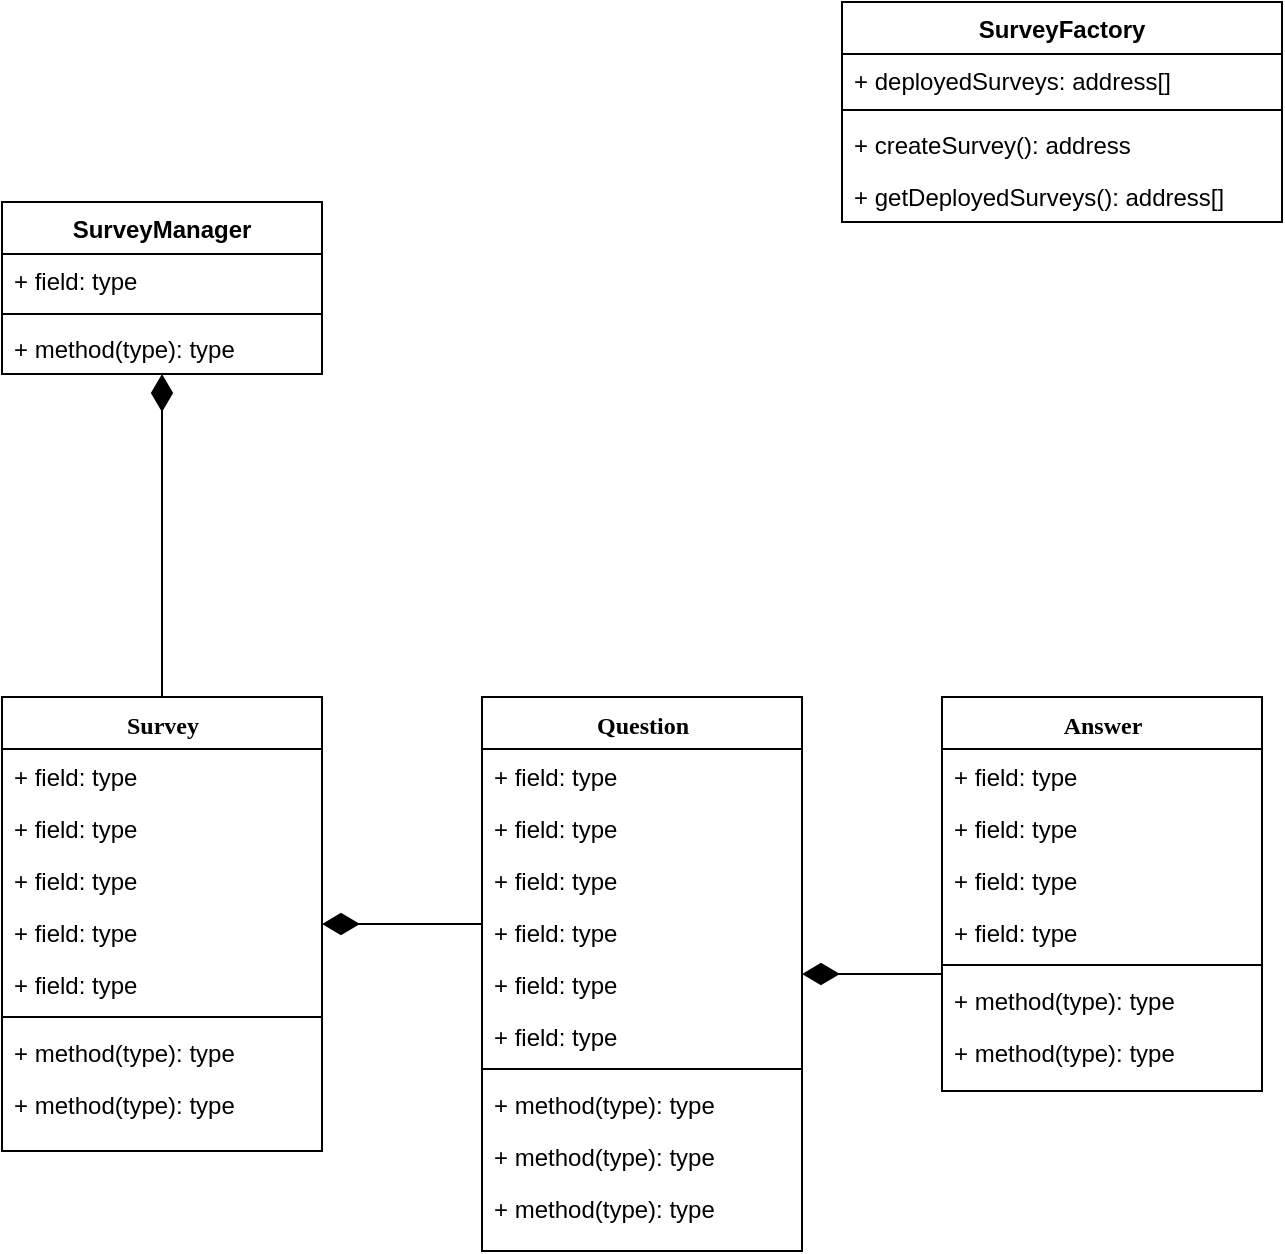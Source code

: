<mxfile version="12.0.2" type="github" pages="1"><diagram id="fcifJbtDP7QPYl9Z5_X_" name="Page-1"><mxGraphModel dx="1213" dy="834" grid="1" gridSize="10" guides="1" tooltips="1" connect="1" arrows="1" fold="1" page="1" pageScale="1" pageWidth="850" pageHeight="1100" math="0" shadow="0"><root><mxCell id="0"/><mxCell id="1" parent="0"/><mxCell id="XaAqY8g9s356NiVA7sZ3-1" style="edgeStyle=orthogonalEdgeStyle;rounded=0;orthogonalLoop=1;jettySize=auto;html=1;exitX=0.5;exitY=0;exitDx=0;exitDy=0;startArrow=none;startFill=0;startSize=16;endArrow=diamondThin;endFill=1;endSize=16;" parent="1" source="XaAqY8g9s356NiVA7sZ3-2" target="XaAqY8g9s356NiVA7sZ3-32" edge="1"><mxGeometry relative="1" as="geometry"/></mxCell><mxCell id="XaAqY8g9s356NiVA7sZ3-2" value="Survey" style="swimlane;html=1;fontStyle=1;align=center;verticalAlign=top;childLayout=stackLayout;horizontal=1;startSize=26;horizontalStack=0;resizeParent=1;resizeLast=0;collapsible=1;marginBottom=0;swimlaneFillColor=#ffffff;rounded=0;shadow=0;comic=0;labelBackgroundColor=none;strokeColor=#000000;strokeWidth=1;fillColor=none;fontFamily=Verdana;fontSize=12;fontColor=#000000;" parent="1" vertex="1"><mxGeometry x="160" y="467.5" width="160" height="227" as="geometry"/></mxCell><mxCell id="XaAqY8g9s356NiVA7sZ3-3" value="+ field: type" style="text;html=1;strokeColor=none;fillColor=none;align=left;verticalAlign=top;spacingLeft=4;spacingRight=4;whiteSpace=wrap;overflow=hidden;rotatable=0;points=[[0,0.5],[1,0.5]];portConstraint=eastwest;" parent="XaAqY8g9s356NiVA7sZ3-2" vertex="1"><mxGeometry y="26" width="160" height="26" as="geometry"/></mxCell><mxCell id="XaAqY8g9s356NiVA7sZ3-4" value="+ field: type" style="text;html=1;strokeColor=none;fillColor=none;align=left;verticalAlign=top;spacingLeft=4;spacingRight=4;whiteSpace=wrap;overflow=hidden;rotatable=0;points=[[0,0.5],[1,0.5]];portConstraint=eastwest;" parent="XaAqY8g9s356NiVA7sZ3-2" vertex="1"><mxGeometry y="52" width="160" height="26" as="geometry"/></mxCell><mxCell id="XaAqY8g9s356NiVA7sZ3-5" value="+ field: type" style="text;html=1;strokeColor=none;fillColor=none;align=left;verticalAlign=top;spacingLeft=4;spacingRight=4;whiteSpace=wrap;overflow=hidden;rotatable=0;points=[[0,0.5],[1,0.5]];portConstraint=eastwest;" parent="XaAqY8g9s356NiVA7sZ3-2" vertex="1"><mxGeometry y="78" width="160" height="26" as="geometry"/></mxCell><mxCell id="XaAqY8g9s356NiVA7sZ3-6" value="+ field: type" style="text;html=1;strokeColor=none;fillColor=none;align=left;verticalAlign=top;spacingLeft=4;spacingRight=4;whiteSpace=wrap;overflow=hidden;rotatable=0;points=[[0,0.5],[1,0.5]];portConstraint=eastwest;" parent="XaAqY8g9s356NiVA7sZ3-2" vertex="1"><mxGeometry y="104" width="160" height="26" as="geometry"/></mxCell><mxCell id="XaAqY8g9s356NiVA7sZ3-7" value="+ field: type" style="text;html=1;strokeColor=none;fillColor=none;align=left;verticalAlign=top;spacingLeft=4;spacingRight=4;whiteSpace=wrap;overflow=hidden;rotatable=0;points=[[0,0.5],[1,0.5]];portConstraint=eastwest;" parent="XaAqY8g9s356NiVA7sZ3-2" vertex="1"><mxGeometry y="130" width="160" height="26" as="geometry"/></mxCell><mxCell id="XaAqY8g9s356NiVA7sZ3-8" value="" style="line;html=1;strokeWidth=1;fillColor=none;align=left;verticalAlign=middle;spacingTop=-1;spacingLeft=3;spacingRight=3;rotatable=0;labelPosition=right;points=[];portConstraint=eastwest;" parent="XaAqY8g9s356NiVA7sZ3-2" vertex="1"><mxGeometry y="156" width="160" height="8" as="geometry"/></mxCell><mxCell id="XaAqY8g9s356NiVA7sZ3-9" value="+ method(type): type" style="text;html=1;strokeColor=none;fillColor=none;align=left;verticalAlign=top;spacingLeft=4;spacingRight=4;whiteSpace=wrap;overflow=hidden;rotatable=0;points=[[0,0.5],[1,0.5]];portConstraint=eastwest;" parent="XaAqY8g9s356NiVA7sZ3-2" vertex="1"><mxGeometry y="164" width="160" height="26" as="geometry"/></mxCell><mxCell id="XaAqY8g9s356NiVA7sZ3-10" value="+ method(type): type" style="text;html=1;strokeColor=none;fillColor=none;align=left;verticalAlign=top;spacingLeft=4;spacingRight=4;whiteSpace=wrap;overflow=hidden;rotatable=0;points=[[0,0.5],[1,0.5]];portConstraint=eastwest;" parent="XaAqY8g9s356NiVA7sZ3-2" vertex="1"><mxGeometry y="190" width="160" height="26" as="geometry"/></mxCell><mxCell id="XaAqY8g9s356NiVA7sZ3-11" style="edgeStyle=elbowEdgeStyle;html=1;labelBackgroundColor=none;startFill=1;startSize=16;endArrow=none;endFill=0;endSize=16;fontFamily=Verdana;fontSize=12;elbow=vertical;startArrow=diamondThin;" parent="1" source="XaAqY8g9s356NiVA7sZ3-12" target="XaAqY8g9s356NiVA7sZ3-23" edge="1"><mxGeometry relative="1" as="geometry"><Array as="points"><mxPoint x="760" y="584.5"/></Array></mxGeometry></mxCell><mxCell id="XaAqY8g9s356NiVA7sZ3-12" value="Question" style="swimlane;html=1;fontStyle=1;align=center;verticalAlign=top;childLayout=stackLayout;horizontal=1;startSize=26;horizontalStack=0;resizeParent=1;resizeLast=0;collapsible=1;marginBottom=0;swimlaneFillColor=#ffffff;rounded=0;shadow=0;comic=0;labelBackgroundColor=none;strokeColor=#000000;strokeWidth=1;fillColor=none;fontFamily=Verdana;fontSize=12;fontColor=#000000;" parent="1" vertex="1"><mxGeometry x="400" y="467.5" width="160" height="277" as="geometry"/></mxCell><mxCell id="XaAqY8g9s356NiVA7sZ3-13" value="+ field: type" style="text;html=1;strokeColor=none;fillColor=none;align=left;verticalAlign=top;spacingLeft=4;spacingRight=4;whiteSpace=wrap;overflow=hidden;rotatable=0;points=[[0,0.5],[1,0.5]];portConstraint=eastwest;" parent="XaAqY8g9s356NiVA7sZ3-12" vertex="1"><mxGeometry y="26" width="160" height="26" as="geometry"/></mxCell><mxCell id="XaAqY8g9s356NiVA7sZ3-14" value="+ field: type" style="text;html=1;strokeColor=none;fillColor=none;align=left;verticalAlign=top;spacingLeft=4;spacingRight=4;whiteSpace=wrap;overflow=hidden;rotatable=0;points=[[0,0.5],[1,0.5]];portConstraint=eastwest;" parent="XaAqY8g9s356NiVA7sZ3-12" vertex="1"><mxGeometry y="52" width="160" height="26" as="geometry"/></mxCell><mxCell id="XaAqY8g9s356NiVA7sZ3-15" value="+ field: type" style="text;html=1;strokeColor=none;fillColor=none;align=left;verticalAlign=top;spacingLeft=4;spacingRight=4;whiteSpace=wrap;overflow=hidden;rotatable=0;points=[[0,0.5],[1,0.5]];portConstraint=eastwest;" parent="XaAqY8g9s356NiVA7sZ3-12" vertex="1"><mxGeometry y="78" width="160" height="26" as="geometry"/></mxCell><mxCell id="XaAqY8g9s356NiVA7sZ3-16" value="+ field: type" style="text;html=1;strokeColor=none;fillColor=none;align=left;verticalAlign=top;spacingLeft=4;spacingRight=4;whiteSpace=wrap;overflow=hidden;rotatable=0;points=[[0,0.5],[1,0.5]];portConstraint=eastwest;" parent="XaAqY8g9s356NiVA7sZ3-12" vertex="1"><mxGeometry y="104" width="160" height="26" as="geometry"/></mxCell><mxCell id="XaAqY8g9s356NiVA7sZ3-17" value="+ field: type" style="text;html=1;strokeColor=none;fillColor=none;align=left;verticalAlign=top;spacingLeft=4;spacingRight=4;whiteSpace=wrap;overflow=hidden;rotatable=0;points=[[0,0.5],[1,0.5]];portConstraint=eastwest;" parent="XaAqY8g9s356NiVA7sZ3-12" vertex="1"><mxGeometry y="130" width="160" height="26" as="geometry"/></mxCell><mxCell id="XaAqY8g9s356NiVA7sZ3-18" value="+ field: type" style="text;html=1;strokeColor=none;fillColor=none;align=left;verticalAlign=top;spacingLeft=4;spacingRight=4;whiteSpace=wrap;overflow=hidden;rotatable=0;points=[[0,0.5],[1,0.5]];portConstraint=eastwest;" parent="XaAqY8g9s356NiVA7sZ3-12" vertex="1"><mxGeometry y="156" width="160" height="26" as="geometry"/></mxCell><mxCell id="XaAqY8g9s356NiVA7sZ3-19" value="" style="line;html=1;strokeWidth=1;fillColor=none;align=left;verticalAlign=middle;spacingTop=-1;spacingLeft=3;spacingRight=3;rotatable=0;labelPosition=right;points=[];portConstraint=eastwest;" parent="XaAqY8g9s356NiVA7sZ3-12" vertex="1"><mxGeometry y="182" width="160" height="8" as="geometry"/></mxCell><mxCell id="XaAqY8g9s356NiVA7sZ3-20" value="+ method(type): type" style="text;html=1;strokeColor=none;fillColor=none;align=left;verticalAlign=top;spacingLeft=4;spacingRight=4;whiteSpace=wrap;overflow=hidden;rotatable=0;points=[[0,0.5],[1,0.5]];portConstraint=eastwest;" parent="XaAqY8g9s356NiVA7sZ3-12" vertex="1"><mxGeometry y="190" width="160" height="26" as="geometry"/></mxCell><mxCell id="XaAqY8g9s356NiVA7sZ3-21" value="+ method(type): type" style="text;html=1;strokeColor=none;fillColor=none;align=left;verticalAlign=top;spacingLeft=4;spacingRight=4;whiteSpace=wrap;overflow=hidden;rotatable=0;points=[[0,0.5],[1,0.5]];portConstraint=eastwest;" parent="XaAqY8g9s356NiVA7sZ3-12" vertex="1"><mxGeometry y="216" width="160" height="26" as="geometry"/></mxCell><mxCell id="XaAqY8g9s356NiVA7sZ3-22" value="+ method(type): type" style="text;html=1;strokeColor=none;fillColor=none;align=left;verticalAlign=top;spacingLeft=4;spacingRight=4;whiteSpace=wrap;overflow=hidden;rotatable=0;points=[[0,0.5],[1,0.5]];portConstraint=eastwest;" parent="XaAqY8g9s356NiVA7sZ3-12" vertex="1"><mxGeometry y="242" width="160" height="26" as="geometry"/></mxCell><mxCell id="XaAqY8g9s356NiVA7sZ3-23" value="Answer" style="swimlane;html=1;fontStyle=1;align=center;verticalAlign=top;childLayout=stackLayout;horizontal=1;startSize=26;horizontalStack=0;resizeParent=1;resizeLast=0;collapsible=1;marginBottom=0;swimlaneFillColor=#ffffff;rounded=0;shadow=0;comic=0;labelBackgroundColor=none;strokeColor=#000000;strokeWidth=1;fillColor=none;fontFamily=Verdana;fontSize=12;fontColor=#000000;" parent="1" vertex="1"><mxGeometry x="630" y="467.5" width="160" height="197" as="geometry"/></mxCell><mxCell id="XaAqY8g9s356NiVA7sZ3-24" value="+ field: type" style="text;html=1;strokeColor=none;fillColor=none;align=left;verticalAlign=top;spacingLeft=4;spacingRight=4;whiteSpace=wrap;overflow=hidden;rotatable=0;points=[[0,0.5],[1,0.5]];portConstraint=eastwest;" parent="XaAqY8g9s356NiVA7sZ3-23" vertex="1"><mxGeometry y="26" width="160" height="26" as="geometry"/></mxCell><mxCell id="XaAqY8g9s356NiVA7sZ3-25" value="+ field: type" style="text;html=1;strokeColor=none;fillColor=none;align=left;verticalAlign=top;spacingLeft=4;spacingRight=4;whiteSpace=wrap;overflow=hidden;rotatable=0;points=[[0,0.5],[1,0.5]];portConstraint=eastwest;" parent="XaAqY8g9s356NiVA7sZ3-23" vertex="1"><mxGeometry y="52" width="160" height="26" as="geometry"/></mxCell><mxCell id="XaAqY8g9s356NiVA7sZ3-26" value="+ field: type" style="text;html=1;strokeColor=none;fillColor=none;align=left;verticalAlign=top;spacingLeft=4;spacingRight=4;whiteSpace=wrap;overflow=hidden;rotatable=0;points=[[0,0.5],[1,0.5]];portConstraint=eastwest;" parent="XaAqY8g9s356NiVA7sZ3-23" vertex="1"><mxGeometry y="78" width="160" height="26" as="geometry"/></mxCell><mxCell id="XaAqY8g9s356NiVA7sZ3-27" value="+ field: type" style="text;html=1;strokeColor=none;fillColor=none;align=left;verticalAlign=top;spacingLeft=4;spacingRight=4;whiteSpace=wrap;overflow=hidden;rotatable=0;points=[[0,0.5],[1,0.5]];portConstraint=eastwest;" parent="XaAqY8g9s356NiVA7sZ3-23" vertex="1"><mxGeometry y="104" width="160" height="26" as="geometry"/></mxCell><mxCell id="XaAqY8g9s356NiVA7sZ3-28" value="" style="line;html=1;strokeWidth=1;fillColor=none;align=left;verticalAlign=middle;spacingTop=-1;spacingLeft=3;spacingRight=3;rotatable=0;labelPosition=right;points=[];portConstraint=eastwest;" parent="XaAqY8g9s356NiVA7sZ3-23" vertex="1"><mxGeometry y="130" width="160" height="8" as="geometry"/></mxCell><mxCell id="XaAqY8g9s356NiVA7sZ3-29" value="+ method(type): type" style="text;html=1;strokeColor=none;fillColor=none;align=left;verticalAlign=top;spacingLeft=4;spacingRight=4;whiteSpace=wrap;overflow=hidden;rotatable=0;points=[[0,0.5],[1,0.5]];portConstraint=eastwest;" parent="XaAqY8g9s356NiVA7sZ3-23" vertex="1"><mxGeometry y="138" width="160" height="26" as="geometry"/></mxCell><mxCell id="XaAqY8g9s356NiVA7sZ3-30" value="+ method(type): type" style="text;html=1;strokeColor=none;fillColor=none;align=left;verticalAlign=top;spacingLeft=4;spacingRight=4;whiteSpace=wrap;overflow=hidden;rotatable=0;points=[[0,0.5],[1,0.5]];portConstraint=eastwest;" parent="XaAqY8g9s356NiVA7sZ3-23" vertex="1"><mxGeometry y="164" width="160" height="26" as="geometry"/></mxCell><mxCell id="XaAqY8g9s356NiVA7sZ3-31" value="" style="edgeStyle=elbowEdgeStyle;html=1;labelBackgroundColor=none;startFill=1;startSize=16;endArrow=none;endFill=0;endSize=16;fontFamily=Verdana;fontSize=12;elbow=vertical;startArrow=diamondThin;" parent="1" source="XaAqY8g9s356NiVA7sZ3-2" target="XaAqY8g9s356NiVA7sZ3-12" edge="1"><mxGeometry x="0.778" y="7" relative="1" as="geometry"><mxPoint x="320" y="644.382" as="sourcePoint"/><Array as="points"><mxPoint x="450" y="584.5"/></Array><mxPoint as="offset"/></mxGeometry></mxCell><mxCell id="XaAqY8g9s356NiVA7sZ3-32" value="SurveyManager" style="swimlane;fontStyle=1;align=center;verticalAlign=top;childLayout=stackLayout;horizontal=1;startSize=26;horizontalStack=0;resizeParent=1;resizeParentMax=0;resizeLast=0;collapsible=1;marginBottom=0;" parent="1" vertex="1"><mxGeometry x="160" y="220" width="160" height="86" as="geometry"/></mxCell><mxCell id="XaAqY8g9s356NiVA7sZ3-33" value="+ field: type" style="text;strokeColor=none;fillColor=none;align=left;verticalAlign=top;spacingLeft=4;spacingRight=4;overflow=hidden;rotatable=0;points=[[0,0.5],[1,0.5]];portConstraint=eastwest;" parent="XaAqY8g9s356NiVA7sZ3-32" vertex="1"><mxGeometry y="26" width="160" height="26" as="geometry"/></mxCell><mxCell id="XaAqY8g9s356NiVA7sZ3-34" value="" style="line;strokeWidth=1;fillColor=none;align=left;verticalAlign=middle;spacingTop=-1;spacingLeft=3;spacingRight=3;rotatable=0;labelPosition=right;points=[];portConstraint=eastwest;" parent="XaAqY8g9s356NiVA7sZ3-32" vertex="1"><mxGeometry y="52" width="160" height="8" as="geometry"/></mxCell><mxCell id="XaAqY8g9s356NiVA7sZ3-35" value="+ method(type): type" style="text;strokeColor=none;fillColor=none;align=left;verticalAlign=top;spacingLeft=4;spacingRight=4;overflow=hidden;rotatable=0;points=[[0,0.5],[1,0.5]];portConstraint=eastwest;" parent="XaAqY8g9s356NiVA7sZ3-32" vertex="1"><mxGeometry y="60" width="160" height="26" as="geometry"/></mxCell><mxCell id="XaAqY8g9s356NiVA7sZ3-36" value="SurveyFactory" style="swimlane;fontStyle=1;align=center;verticalAlign=top;childLayout=stackLayout;horizontal=1;startSize=26;horizontalStack=0;resizeParent=1;resizeParentMax=0;resizeLast=0;collapsible=1;marginBottom=0;" parent="1" vertex="1"><mxGeometry x="580" y="120" width="220" height="110" as="geometry"/></mxCell><object label="+ deployedSurveys: address[]&#10;" id="XaAqY8g9s356NiVA7sZ3-38"><mxCell style="text;strokeColor=none;fillColor=none;align=left;verticalAlign=top;spacingLeft=4;spacingRight=4;overflow=hidden;rotatable=0;points=[[0,0.5],[1,0.5]];portConstraint=eastwest;" parent="XaAqY8g9s356NiVA7sZ3-36" vertex="1"><mxGeometry y="26" width="220" height="24" as="geometry"/></mxCell></object><mxCell id="XaAqY8g9s356NiVA7sZ3-39" value="" style="line;strokeWidth=1;fillColor=none;align=left;verticalAlign=middle;spacingTop=-1;spacingLeft=3;spacingRight=3;rotatable=0;labelPosition=right;points=[];portConstraint=eastwest;" parent="XaAqY8g9s356NiVA7sZ3-36" vertex="1"><mxGeometry y="50" width="220" height="8" as="geometry"/></mxCell><mxCell id="XaAqY8g9s356NiVA7sZ3-40" value="+ createSurvey(): address" style="text;strokeColor=none;fillColor=none;align=left;verticalAlign=top;spacingLeft=4;spacingRight=4;overflow=hidden;rotatable=0;points=[[0,0.5],[1,0.5]];portConstraint=eastwest;" parent="XaAqY8g9s356NiVA7sZ3-36" vertex="1"><mxGeometry y="58" width="220" height="26" as="geometry"/></mxCell><mxCell id="lF5okxt6xxMF0EN6IqKi-1" value="+ getDeployedSurveys(): address[]" style="text;strokeColor=none;fillColor=none;align=left;verticalAlign=top;spacingLeft=4;spacingRight=4;overflow=hidden;rotatable=0;points=[[0,0.5],[1,0.5]];portConstraint=eastwest;" vertex="1" parent="XaAqY8g9s356NiVA7sZ3-36"><mxGeometry y="84" width="220" height="26" as="geometry"/></mxCell></root></mxGraphModel></diagram></mxfile>